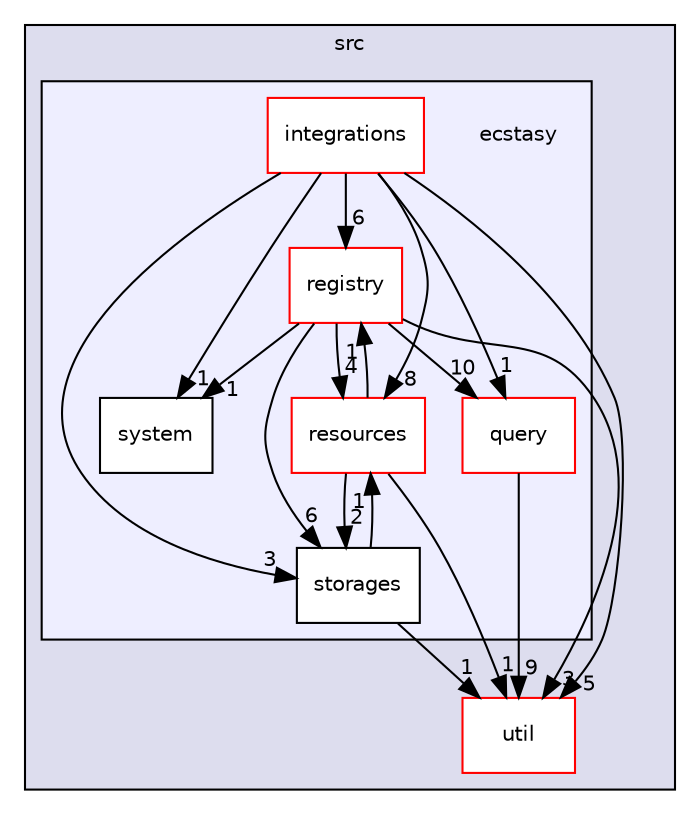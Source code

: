 digraph "src/ecstasy" {
  compound=true
  node [ fontsize="10", fontname="Helvetica"];
  edge [ labelfontsize="10", labelfontname="Helvetica"];
  subgraph clusterdir_68267d1309a1af8e8297ef4c3efbcdba {
    graph [ bgcolor="#ddddee", pencolor="black", label="src" fontname="Helvetica", fontsize="10", URL="dir_68267d1309a1af8e8297ef4c3efbcdba.html"]
  dir_b7878ad5ecbf2506f4125b9d34c97e45 [shape=box label="util" fillcolor="white" style="filled" color="red" URL="dir_b7878ad5ecbf2506f4125b9d34c97e45.html"];
  subgraph clusterdir_6b0b9537e2784bce85aaa1605580a3a0 {
    graph [ bgcolor="#eeeeff", pencolor="black", label="" URL="dir_6b0b9537e2784bce85aaa1605580a3a0.html"];
    dir_6b0b9537e2784bce85aaa1605580a3a0 [shape=plaintext label="ecstasy"];
  dir_f15917d6366dfa96c32563b53409824a [shape=box label="integrations" fillcolor="white" style="filled" color="red" URL="dir_f15917d6366dfa96c32563b53409824a.html"];
  dir_5392b01d02c3d4d0985a94f633790057 [shape=box label="query" fillcolor="white" style="filled" color="red" URL="dir_5392b01d02c3d4d0985a94f633790057.html"];
  dir_27d9dd95bf0309eb27f3bb61fbabadeb [shape=box label="registry" fillcolor="white" style="filled" color="red" URL="dir_27d9dd95bf0309eb27f3bb61fbabadeb.html"];
  dir_8c1a170fbd0a5283d7ed264cf6df56b3 [shape=box label="resources" fillcolor="white" style="filled" color="red" URL="dir_8c1a170fbd0a5283d7ed264cf6df56b3.html"];
  dir_4a1419ba0e8125a1fc6aeccf1492e850 [shape=box label="storages" fillcolor="white" style="filled" URL="dir_4a1419ba0e8125a1fc6aeccf1492e850.html"];
  dir_bb1f71bfffde0d1688dd5f7686f27ec6 [shape=box label="system" fillcolor="white" style="filled" URL="dir_bb1f71bfffde0d1688dd5f7686f27ec6.html"];
  }
  }
  dir_5392b01d02c3d4d0985a94f633790057->dir_b7878ad5ecbf2506f4125b9d34c97e45 [headlabel="9", labeldistance=1.5 headhref="dir_000011_000025.html"];
  dir_4a1419ba0e8125a1fc6aeccf1492e850->dir_8c1a170fbd0a5283d7ed264cf6df56b3 [headlabel="1", labeldistance=1.5 headhref="dir_000019_000017.html"];
  dir_4a1419ba0e8125a1fc6aeccf1492e850->dir_b7878ad5ecbf2506f4125b9d34c97e45 [headlabel="1", labeldistance=1.5 headhref="dir_000019_000025.html"];
  dir_f15917d6366dfa96c32563b53409824a->dir_27d9dd95bf0309eb27f3bb61fbabadeb [headlabel="6", labeldistance=1.5 headhref="dir_000002_000014.html"];
  dir_f15917d6366dfa96c32563b53409824a->dir_4a1419ba0e8125a1fc6aeccf1492e850 [headlabel="3", labeldistance=1.5 headhref="dir_000002_000019.html"];
  dir_f15917d6366dfa96c32563b53409824a->dir_5392b01d02c3d4d0985a94f633790057 [headlabel="1", labeldistance=1.5 headhref="dir_000002_000011.html"];
  dir_f15917d6366dfa96c32563b53409824a->dir_8c1a170fbd0a5283d7ed264cf6df56b3 [headlabel="8", labeldistance=1.5 headhref="dir_000002_000017.html"];
  dir_f15917d6366dfa96c32563b53409824a->dir_b7878ad5ecbf2506f4125b9d34c97e45 [headlabel="5", labeldistance=1.5 headhref="dir_000002_000025.html"];
  dir_f15917d6366dfa96c32563b53409824a->dir_bb1f71bfffde0d1688dd5f7686f27ec6 [headlabel="1", labeldistance=1.5 headhref="dir_000002_000024.html"];
  dir_8c1a170fbd0a5283d7ed264cf6df56b3->dir_27d9dd95bf0309eb27f3bb61fbabadeb [headlabel="1", labeldistance=1.5 headhref="dir_000017_000014.html"];
  dir_8c1a170fbd0a5283d7ed264cf6df56b3->dir_4a1419ba0e8125a1fc6aeccf1492e850 [headlabel="2", labeldistance=1.5 headhref="dir_000017_000019.html"];
  dir_8c1a170fbd0a5283d7ed264cf6df56b3->dir_b7878ad5ecbf2506f4125b9d34c97e45 [headlabel="1", labeldistance=1.5 headhref="dir_000017_000025.html"];
  dir_27d9dd95bf0309eb27f3bb61fbabadeb->dir_4a1419ba0e8125a1fc6aeccf1492e850 [headlabel="6", labeldistance=1.5 headhref="dir_000014_000019.html"];
  dir_27d9dd95bf0309eb27f3bb61fbabadeb->dir_5392b01d02c3d4d0985a94f633790057 [headlabel="10", labeldistance=1.5 headhref="dir_000014_000011.html"];
  dir_27d9dd95bf0309eb27f3bb61fbabadeb->dir_8c1a170fbd0a5283d7ed264cf6df56b3 [headlabel="4", labeldistance=1.5 headhref="dir_000014_000017.html"];
  dir_27d9dd95bf0309eb27f3bb61fbabadeb->dir_b7878ad5ecbf2506f4125b9d34c97e45 [headlabel="3", labeldistance=1.5 headhref="dir_000014_000025.html"];
  dir_27d9dd95bf0309eb27f3bb61fbabadeb->dir_bb1f71bfffde0d1688dd5f7686f27ec6 [headlabel="1", labeldistance=1.5 headhref="dir_000014_000024.html"];
}
